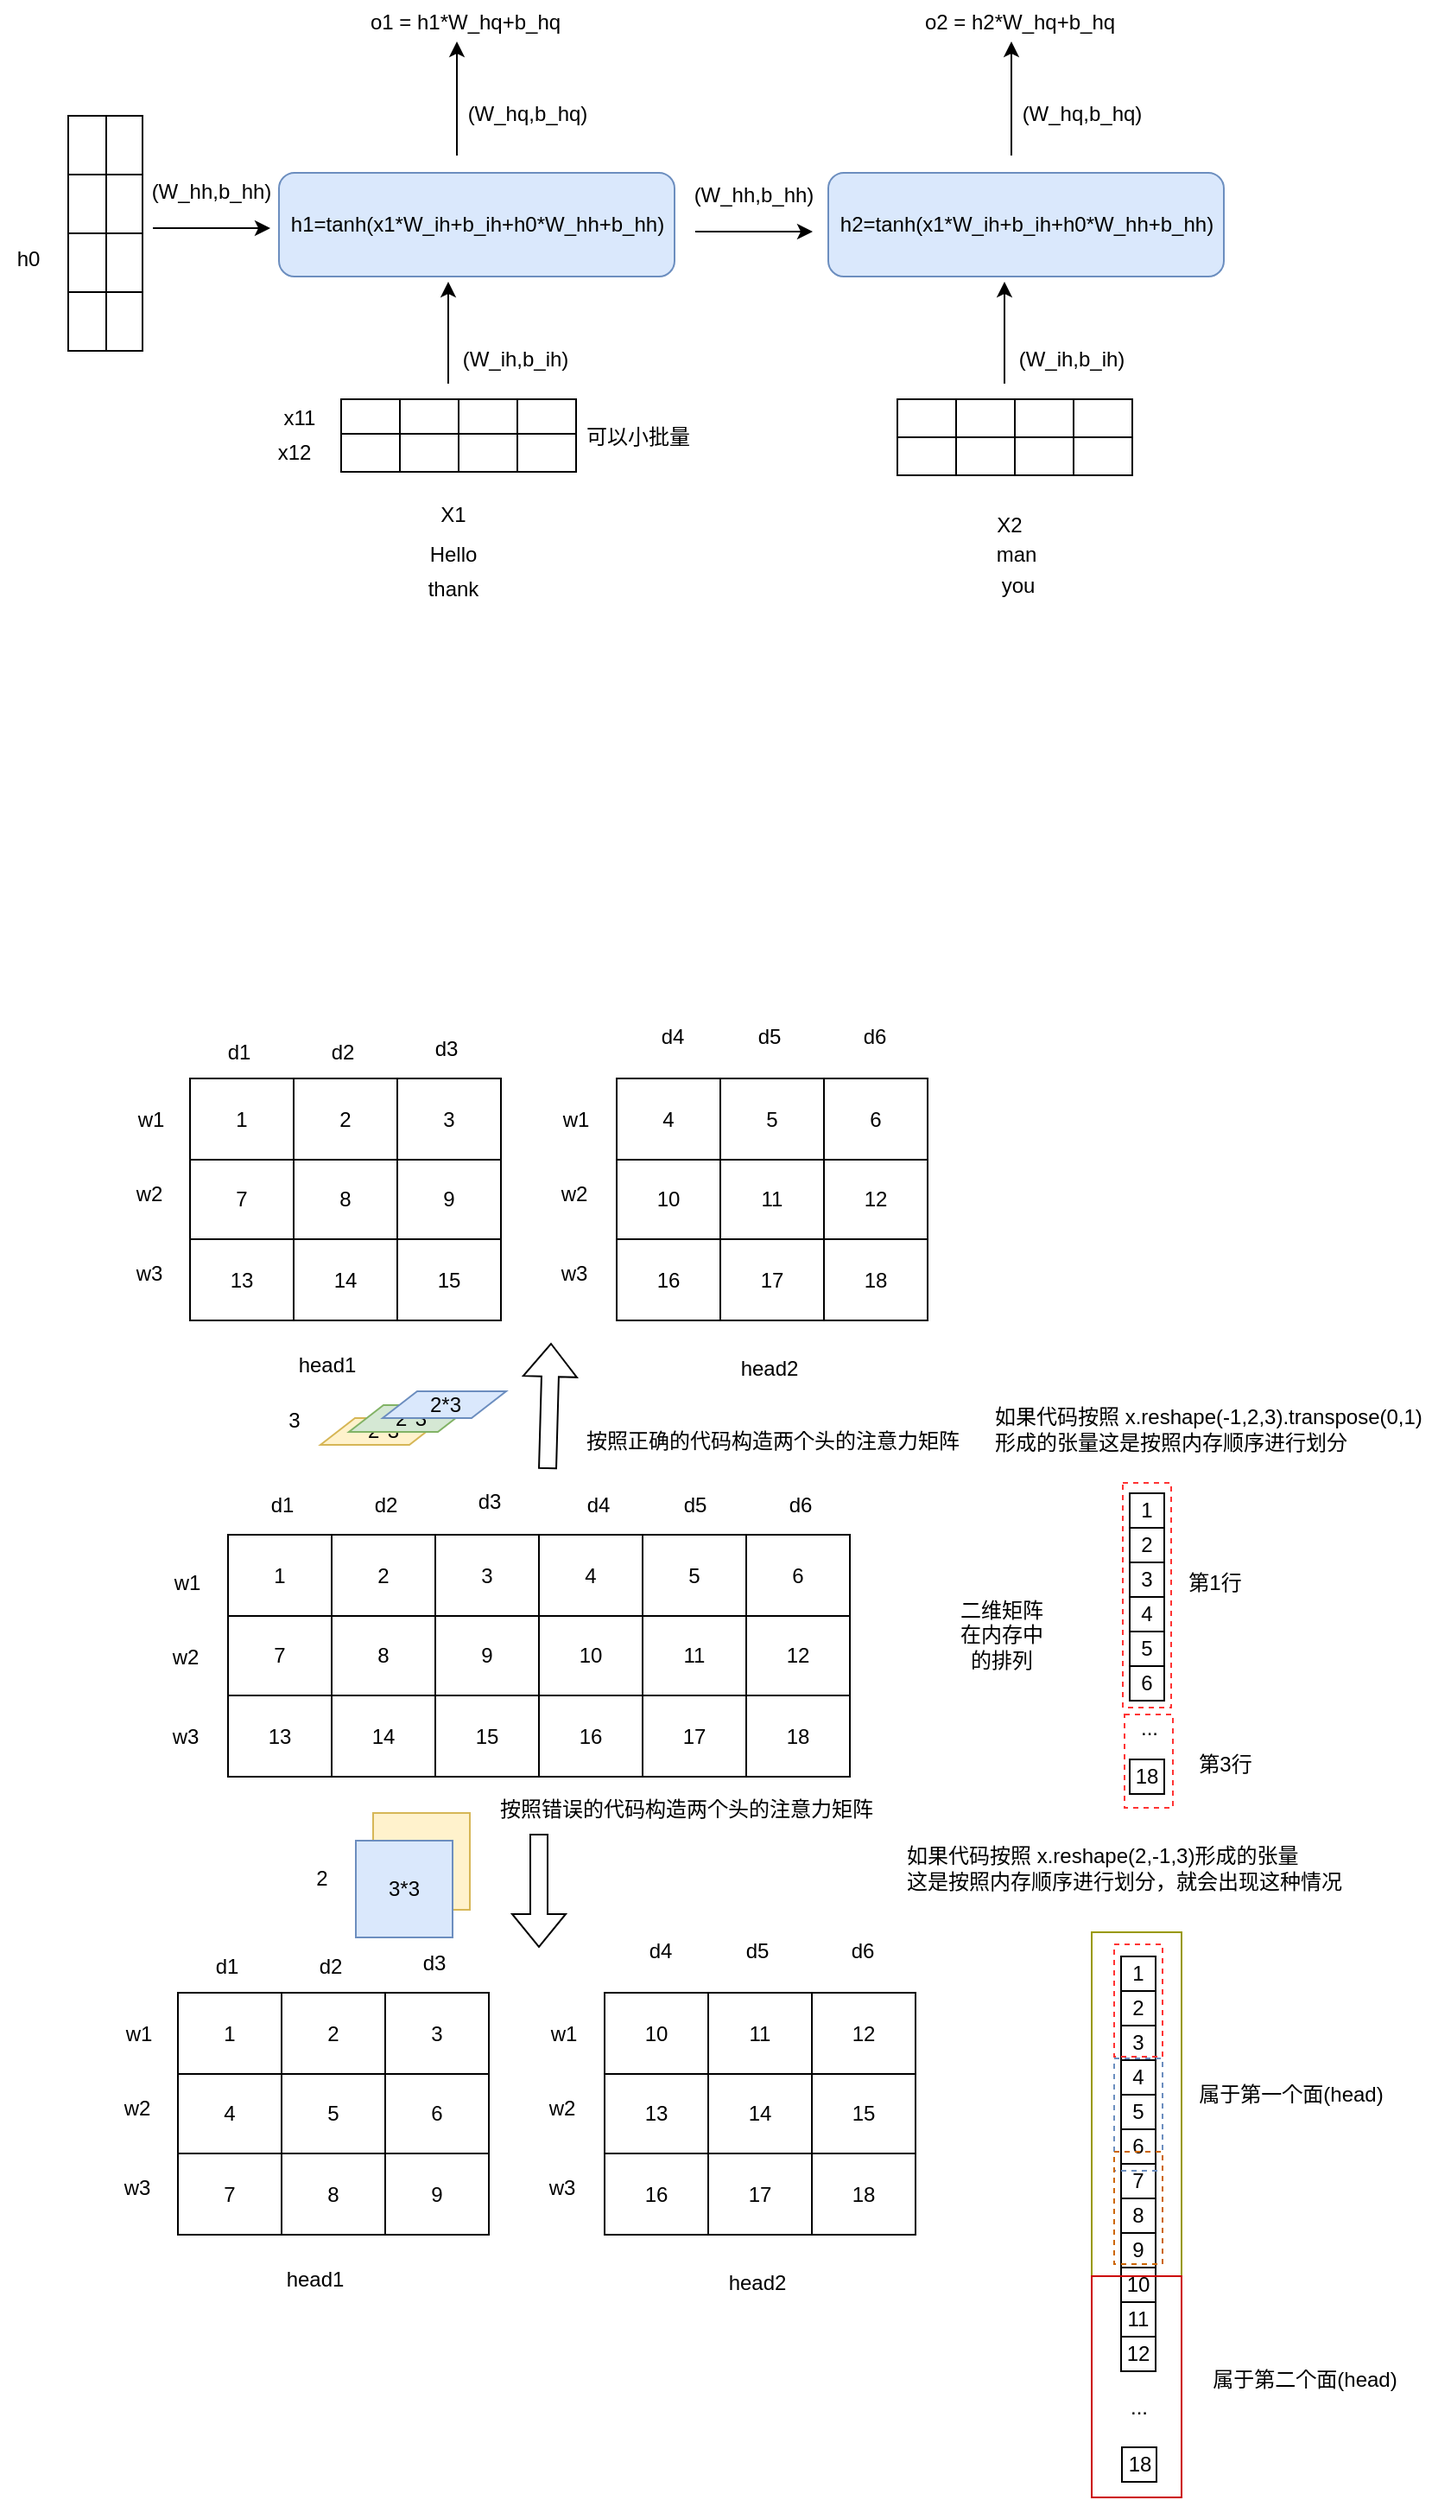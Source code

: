 <mxfile version="22.1.17" type="github">
  <diagram name="第 1 页" id="fF9V_ECrw_38cgFGbWng">
    <mxGraphModel dx="1781" dy="1833" grid="0" gridSize="10" guides="1" tooltips="1" connect="1" arrows="1" fold="1" page="1" pageScale="1" pageWidth="827" pageHeight="1169" math="0" shadow="0">
      <root>
        <mxCell id="0" />
        <mxCell id="1" parent="0" />
        <mxCell id="RWJTTKz75SXn64Glkqyh-5" value="X1" style="text;html=1;align=center;verticalAlign=middle;resizable=0;points=[];autosize=1;strokeColor=none;fillColor=none;" parent="1" vertex="1">
          <mxGeometry x="243.5" y="-18" width="33" height="26" as="geometry" />
        </mxCell>
        <mxCell id="RWJTTKz75SXn64Glkqyh-10" value="" style="group;movable=1;resizable=1;rotatable=1;deletable=1;editable=1;locked=0;connectable=1;" parent="1" vertex="1" connectable="0">
          <mxGeometry x="195.5" y="-72" width="136" height="22" as="geometry" />
        </mxCell>
        <mxCell id="RWJTTKz75SXn64Glkqyh-6" value="" style="rounded=0;whiteSpace=wrap;html=1;movable=0;resizable=0;rotatable=0;deletable=0;editable=0;locked=1;connectable=0;" parent="RWJTTKz75SXn64Glkqyh-10" vertex="1">
          <mxGeometry width="34" height="22" as="geometry" />
        </mxCell>
        <mxCell id="RWJTTKz75SXn64Glkqyh-7" value="" style="rounded=0;whiteSpace=wrap;html=1;movable=0;resizable=0;rotatable=0;deletable=0;editable=0;locked=1;connectable=0;" parent="RWJTTKz75SXn64Glkqyh-10" vertex="1">
          <mxGeometry x="34" width="34" height="22" as="geometry" />
        </mxCell>
        <mxCell id="RWJTTKz75SXn64Glkqyh-8" value="" style="rounded=0;whiteSpace=wrap;html=1;movable=1;resizable=1;rotatable=1;deletable=1;editable=1;locked=0;connectable=1;" parent="RWJTTKz75SXn64Glkqyh-10" vertex="1">
          <mxGeometry x="68" width="34" height="22" as="geometry" />
        </mxCell>
        <mxCell id="RWJTTKz75SXn64Glkqyh-9" value="" style="rounded=0;whiteSpace=wrap;html=1;movable=0;resizable=0;rotatable=0;deletable=0;editable=0;locked=1;connectable=0;" parent="RWJTTKz75SXn64Glkqyh-10" vertex="1">
          <mxGeometry x="102" width="34" height="22" as="geometry" />
        </mxCell>
        <mxCell id="RWJTTKz75SXn64Glkqyh-12" value="" style="endArrow=classic;html=1;rounded=0;" parent="1" edge="1">
          <mxGeometry width="50" height="50" relative="1" as="geometry">
            <mxPoint x="257.5" y="-81" as="sourcePoint" />
            <mxPoint x="257.5" y="-140" as="targetPoint" />
          </mxGeometry>
        </mxCell>
        <mxCell id="RWJTTKz75SXn64Glkqyh-15" value="(W_ih,b_ih)" style="text;html=1;align=center;verticalAlign=middle;resizable=0;points=[];autosize=1;strokeColor=none;fillColor=none;" parent="1" vertex="1">
          <mxGeometry x="256.5" y="-108" width="79" height="26" as="geometry" />
        </mxCell>
        <mxCell id="RWJTTKz75SXn64Glkqyh-16" value="h0" style="text;html=1;align=center;verticalAlign=middle;resizable=0;points=[];autosize=1;strokeColor=none;fillColor=none;" parent="1" vertex="1">
          <mxGeometry x="-2" y="-166" width="31" height="26" as="geometry" />
        </mxCell>
        <mxCell id="RWJTTKz75SXn64Glkqyh-17" value="" style="group;movable=1;resizable=1;rotatable=1;deletable=1;editable=1;locked=0;connectable=1;rotation=90;" parent="1" vertex="1" connectable="0">
          <mxGeometry x="1.5" y="-179" width="136" height="22" as="geometry" />
        </mxCell>
        <mxCell id="RWJTTKz75SXn64Glkqyh-18" value="" style="rounded=0;whiteSpace=wrap;html=1;movable=0;resizable=0;rotatable=0;deletable=0;editable=0;locked=1;connectable=0;rotation=90;" parent="RWJTTKz75SXn64Glkqyh-17" vertex="1">
          <mxGeometry x="51" y="-51" width="34" height="22" as="geometry" />
        </mxCell>
        <mxCell id="RWJTTKz75SXn64Glkqyh-19" value="" style="rounded=0;whiteSpace=wrap;html=1;movable=0;resizable=0;rotatable=0;deletable=0;editable=0;locked=1;connectable=0;rotation=90;" parent="RWJTTKz75SXn64Glkqyh-17" vertex="1">
          <mxGeometry x="51" y="-17" width="34" height="22" as="geometry" />
        </mxCell>
        <mxCell id="RWJTTKz75SXn64Glkqyh-20" value="" style="rounded=0;whiteSpace=wrap;html=1;movable=1;resizable=1;rotatable=1;deletable=1;editable=1;locked=0;connectable=1;rotation=90;" parent="RWJTTKz75SXn64Glkqyh-17" vertex="1">
          <mxGeometry x="51" y="17" width="34" height="22" as="geometry" />
        </mxCell>
        <mxCell id="RWJTTKz75SXn64Glkqyh-21" value="" style="rounded=0;whiteSpace=wrap;html=1;movable=0;resizable=0;rotatable=0;deletable=0;editable=0;locked=1;connectable=0;rotation=90;" parent="RWJTTKz75SXn64Glkqyh-17" vertex="1">
          <mxGeometry x="51" y="51" width="34" height="22" as="geometry" />
        </mxCell>
        <mxCell id="RWJTTKz75SXn64Glkqyh-23" value="(W_hh,b_hh)" style="text;html=1;align=center;verticalAlign=middle;resizable=0;points=[];autosize=1;strokeColor=none;fillColor=none;" parent="1" vertex="1">
          <mxGeometry x="76.5" y="-205" width="87" height="26" as="geometry" />
        </mxCell>
        <mxCell id="RWJTTKz75SXn64Glkqyh-22" value="" style="endArrow=classic;html=1;rounded=0;" parent="1" edge="1">
          <mxGeometry width="50" height="50" relative="1" as="geometry">
            <mxPoint x="86.5" y="-171" as="sourcePoint" />
            <mxPoint x="154.5" y="-171" as="targetPoint" />
          </mxGeometry>
        </mxCell>
        <mxCell id="RWJTTKz75SXn64Glkqyh-24" value="o1 = h1*W_hq+b_hq" style="text;html=1;align=center;verticalAlign=middle;resizable=0;points=[];autosize=1;strokeColor=none;fillColor=none;" parent="1" vertex="1">
          <mxGeometry x="202.5" y="-303" width="128" height="26" as="geometry" />
        </mxCell>
        <mxCell id="RWJTTKz75SXn64Glkqyh-25" value="h1=tanh(x1*W_ih+b_ih+h0*W_hh+b_hh)" style="rounded=1;whiteSpace=wrap;html=1;fillColor=#dae8fc;strokeColor=#6c8ebf;" parent="1" vertex="1">
          <mxGeometry x="159.5" y="-203" width="229" height="60" as="geometry" />
        </mxCell>
        <mxCell id="RWJTTKz75SXn64Glkqyh-26" value="" style="endArrow=classic;html=1;rounded=0;" parent="1" edge="1">
          <mxGeometry width="50" height="50" relative="1" as="geometry">
            <mxPoint x="262.5" y="-213" as="sourcePoint" />
            <mxPoint x="262.5" y="-279" as="targetPoint" />
          </mxGeometry>
        </mxCell>
        <mxCell id="RWJTTKz75SXn64Glkqyh-27" value="(W_hq,b_hq)" style="text;html=1;align=center;verticalAlign=middle;resizable=0;points=[];autosize=1;strokeColor=none;fillColor=none;" parent="1" vertex="1">
          <mxGeometry x="259.5" y="-250" width="87" height="26" as="geometry" />
        </mxCell>
        <mxCell id="RWJTTKz75SXn64Glkqyh-28" value="(W_hh,b_hh)" style="text;html=1;align=center;verticalAlign=middle;resizable=0;points=[];autosize=1;strokeColor=none;fillColor=none;" parent="1" vertex="1">
          <mxGeometry x="390.5" y="-203" width="87" height="26" as="geometry" />
        </mxCell>
        <mxCell id="RWJTTKz75SXn64Glkqyh-29" value="" style="endArrow=classic;html=1;rounded=0;" parent="1" edge="1">
          <mxGeometry width="50" height="50" relative="1" as="geometry">
            <mxPoint x="400.5" y="-169" as="sourcePoint" />
            <mxPoint x="468.5" y="-169" as="targetPoint" />
          </mxGeometry>
        </mxCell>
        <mxCell id="RWJTTKz75SXn64Glkqyh-30" value="h2=tanh(x1*W_ih+b_ih+h0*W_hh+b_hh)" style="rounded=1;whiteSpace=wrap;html=1;fillColor=#dae8fc;strokeColor=#6c8ebf;" parent="1" vertex="1">
          <mxGeometry x="477.5" y="-203" width="229" height="60" as="geometry" />
        </mxCell>
        <mxCell id="RWJTTKz75SXn64Glkqyh-31" value="X2" style="text;html=1;align=center;verticalAlign=middle;resizable=0;points=[];autosize=1;strokeColor=none;fillColor=none;" parent="1" vertex="1">
          <mxGeometry x="565.5" y="-12" width="33" height="26" as="geometry" />
        </mxCell>
        <mxCell id="RWJTTKz75SXn64Glkqyh-32" value="" style="group;movable=1;resizable=1;rotatable=1;deletable=1;editable=1;locked=0;connectable=1;" parent="1" vertex="1" connectable="0">
          <mxGeometry x="517.5" y="-72" width="136" height="22" as="geometry" />
        </mxCell>
        <mxCell id="RWJTTKz75SXn64Glkqyh-33" value="" style="rounded=0;whiteSpace=wrap;html=1;movable=0;resizable=0;rotatable=0;deletable=0;editable=0;locked=1;connectable=0;" parent="RWJTTKz75SXn64Glkqyh-32" vertex="1">
          <mxGeometry width="34" height="22" as="geometry" />
        </mxCell>
        <mxCell id="RWJTTKz75SXn64Glkqyh-34" value="" style="rounded=0;whiteSpace=wrap;html=1;movable=0;resizable=0;rotatable=0;deletable=0;editable=0;locked=1;connectable=0;" parent="RWJTTKz75SXn64Glkqyh-32" vertex="1">
          <mxGeometry x="34" width="34" height="22" as="geometry" />
        </mxCell>
        <mxCell id="RWJTTKz75SXn64Glkqyh-35" value="" style="rounded=0;whiteSpace=wrap;html=1;movable=1;resizable=1;rotatable=1;deletable=1;editable=1;locked=0;connectable=1;" parent="RWJTTKz75SXn64Glkqyh-32" vertex="1">
          <mxGeometry x="68" width="34" height="22" as="geometry" />
        </mxCell>
        <mxCell id="RWJTTKz75SXn64Glkqyh-36" value="" style="rounded=0;whiteSpace=wrap;html=1;movable=0;resizable=0;rotatable=0;deletable=0;editable=0;locked=1;connectable=0;" parent="RWJTTKz75SXn64Glkqyh-32" vertex="1">
          <mxGeometry x="102" width="34" height="22" as="geometry" />
        </mxCell>
        <mxCell id="RWJTTKz75SXn64Glkqyh-37" value="" style="endArrow=classic;html=1;rounded=0;" parent="1" edge="1">
          <mxGeometry width="50" height="50" relative="1" as="geometry">
            <mxPoint x="579.5" y="-81" as="sourcePoint" />
            <mxPoint x="579.5" y="-140" as="targetPoint" />
          </mxGeometry>
        </mxCell>
        <mxCell id="RWJTTKz75SXn64Glkqyh-38" value="(W_ih,b_ih)" style="text;html=1;align=center;verticalAlign=middle;resizable=0;points=[];autosize=1;strokeColor=none;fillColor=none;" parent="1" vertex="1">
          <mxGeometry x="578.5" y="-108" width="79" height="26" as="geometry" />
        </mxCell>
        <mxCell id="RWJTTKz75SXn64Glkqyh-39" value="o2 = h2*W_hq+b_hq" style="text;html=1;align=center;verticalAlign=middle;resizable=0;points=[];autosize=1;strokeColor=none;fillColor=none;" parent="1" vertex="1">
          <mxGeometry x="523.5" y="-303" width="128" height="26" as="geometry" />
        </mxCell>
        <mxCell id="RWJTTKz75SXn64Glkqyh-40" value="" style="endArrow=classic;html=1;rounded=0;" parent="1" edge="1">
          <mxGeometry width="50" height="50" relative="1" as="geometry">
            <mxPoint x="583.5" y="-213" as="sourcePoint" />
            <mxPoint x="583.5" y="-279" as="targetPoint" />
          </mxGeometry>
        </mxCell>
        <mxCell id="RWJTTKz75SXn64Glkqyh-41" value="(W_hq,b_hq)" style="text;html=1;align=center;verticalAlign=middle;resizable=0;points=[];autosize=1;strokeColor=none;fillColor=none;" parent="1" vertex="1">
          <mxGeometry x="580.5" y="-250" width="87" height="26" as="geometry" />
        </mxCell>
        <mxCell id="RWJTTKz75SXn64Glkqyh-42" value="Hello" style="text;html=1;align=center;verticalAlign=middle;resizable=0;points=[];autosize=1;strokeColor=none;fillColor=none;" parent="1" vertex="1">
          <mxGeometry x="237.5" y="5" width="45" height="26" as="geometry" />
        </mxCell>
        <mxCell id="RWJTTKz75SXn64Glkqyh-43" value="man" style="text;html=1;align=center;verticalAlign=middle;resizable=0;points=[];autosize=1;strokeColor=none;fillColor=none;" parent="1" vertex="1">
          <mxGeometry x="565" y="5" width="41" height="26" as="geometry" />
        </mxCell>
        <mxCell id="RWJTTKz75SXn64Glkqyh-44" value="" style="group;movable=1;resizable=1;rotatable=1;deletable=1;editable=1;locked=0;connectable=1;" parent="1" vertex="1" connectable="0">
          <mxGeometry x="195.5" y="-52" width="136" height="22" as="geometry" />
        </mxCell>
        <mxCell id="RWJTTKz75SXn64Glkqyh-45" value="" style="rounded=0;whiteSpace=wrap;html=1;movable=0;resizable=0;rotatable=0;deletable=0;editable=0;locked=1;connectable=0;" parent="RWJTTKz75SXn64Glkqyh-44" vertex="1">
          <mxGeometry width="34" height="22" as="geometry" />
        </mxCell>
        <mxCell id="RWJTTKz75SXn64Glkqyh-46" value="" style="rounded=0;whiteSpace=wrap;html=1;movable=0;resizable=0;rotatable=0;deletable=0;editable=0;locked=1;connectable=0;" parent="RWJTTKz75SXn64Glkqyh-44" vertex="1">
          <mxGeometry x="34" width="34" height="22" as="geometry" />
        </mxCell>
        <mxCell id="RWJTTKz75SXn64Glkqyh-47" value="" style="rounded=0;whiteSpace=wrap;html=1;movable=1;resizable=1;rotatable=1;deletable=1;editable=1;locked=0;connectable=1;" parent="RWJTTKz75SXn64Glkqyh-44" vertex="1">
          <mxGeometry x="68" width="34" height="22" as="geometry" />
        </mxCell>
        <mxCell id="RWJTTKz75SXn64Glkqyh-48" value="" style="rounded=0;whiteSpace=wrap;html=1;movable=0;resizable=0;rotatable=0;deletable=0;editable=0;locked=1;connectable=0;" parent="RWJTTKz75SXn64Glkqyh-44" vertex="1">
          <mxGeometry x="102" width="34" height="22" as="geometry" />
        </mxCell>
        <mxCell id="RWJTTKz75SXn64Glkqyh-49" value="" style="group;movable=1;resizable=1;rotatable=1;deletable=1;editable=1;locked=0;connectable=1;" parent="1" vertex="1" connectable="0">
          <mxGeometry x="517.5" y="-50" width="136" height="22" as="geometry" />
        </mxCell>
        <mxCell id="RWJTTKz75SXn64Glkqyh-50" value="" style="rounded=0;whiteSpace=wrap;html=1;movable=0;resizable=0;rotatable=0;deletable=0;editable=0;locked=1;connectable=0;" parent="RWJTTKz75SXn64Glkqyh-49" vertex="1">
          <mxGeometry width="34" height="22" as="geometry" />
        </mxCell>
        <mxCell id="RWJTTKz75SXn64Glkqyh-51" value="" style="rounded=0;whiteSpace=wrap;html=1;movable=0;resizable=0;rotatable=0;deletable=0;editable=0;locked=1;connectable=0;" parent="RWJTTKz75SXn64Glkqyh-49" vertex="1">
          <mxGeometry x="34" width="34" height="22" as="geometry" />
        </mxCell>
        <mxCell id="RWJTTKz75SXn64Glkqyh-52" value="" style="rounded=0;whiteSpace=wrap;html=1;movable=1;resizable=1;rotatable=1;deletable=1;editable=1;locked=0;connectable=1;" parent="RWJTTKz75SXn64Glkqyh-49" vertex="1">
          <mxGeometry x="68" width="34" height="22" as="geometry" />
        </mxCell>
        <mxCell id="RWJTTKz75SXn64Glkqyh-53" value="" style="rounded=0;whiteSpace=wrap;html=1;movable=0;resizable=0;rotatable=0;deletable=0;editable=0;locked=1;connectable=0;" parent="RWJTTKz75SXn64Glkqyh-49" vertex="1">
          <mxGeometry x="102" width="34" height="22" as="geometry" />
        </mxCell>
        <mxCell id="RWJTTKz75SXn64Glkqyh-54" value="x11" style="text;html=1;align=center;verticalAlign=middle;resizable=0;points=[];autosize=1;strokeColor=none;fillColor=none;" parent="1" vertex="1">
          <mxGeometry x="152.5" y="-74" width="36" height="26" as="geometry" />
        </mxCell>
        <mxCell id="RWJTTKz75SXn64Glkqyh-55" value="x12" style="text;html=1;align=center;verticalAlign=middle;resizable=0;points=[];autosize=1;strokeColor=none;fillColor=none;" parent="1" vertex="1">
          <mxGeometry x="149.5" y="-54" width="37" height="26" as="geometry" />
        </mxCell>
        <mxCell id="RWJTTKz75SXn64Glkqyh-56" value="可以小批量" style="text;html=1;align=center;verticalAlign=middle;resizable=0;points=[];autosize=1;strokeColor=none;fillColor=none;" parent="1" vertex="1">
          <mxGeometry x="327.5" y="-63" width="78" height="26" as="geometry" />
        </mxCell>
        <mxCell id="RWJTTKz75SXn64Glkqyh-57" value="thank" style="text;html=1;align=center;verticalAlign=middle;resizable=0;points=[];autosize=1;strokeColor=none;fillColor=none;" parent="1" vertex="1">
          <mxGeometry x="236.5" y="25" width="47" height="26" as="geometry" />
        </mxCell>
        <mxCell id="RWJTTKz75SXn64Glkqyh-58" value="you" style="text;html=1;align=center;verticalAlign=middle;resizable=0;points=[];autosize=1;strokeColor=none;fillColor=none;" parent="1" vertex="1">
          <mxGeometry x="568" y="23" width="37" height="26" as="geometry" />
        </mxCell>
        <mxCell id="RWJTTKz75SXn64Glkqyh-59" value="" style="group;movable=1;resizable=1;rotatable=1;deletable=1;editable=1;locked=0;connectable=1;rotation=90;" parent="1" vertex="1" connectable="0">
          <mxGeometry x="-19.5" y="-179" width="136" height="22" as="geometry" />
        </mxCell>
        <mxCell id="RWJTTKz75SXn64Glkqyh-60" value="" style="rounded=0;whiteSpace=wrap;html=1;movable=0;resizable=0;rotatable=0;deletable=0;editable=0;locked=1;connectable=0;rotation=90;" parent="RWJTTKz75SXn64Glkqyh-59" vertex="1">
          <mxGeometry x="51" y="-51" width="34" height="22" as="geometry" />
        </mxCell>
        <mxCell id="RWJTTKz75SXn64Glkqyh-61" value="" style="rounded=0;whiteSpace=wrap;html=1;movable=0;resizable=0;rotatable=0;deletable=0;editable=0;locked=1;connectable=0;rotation=90;" parent="RWJTTKz75SXn64Glkqyh-59" vertex="1">
          <mxGeometry x="51" y="-17" width="34" height="22" as="geometry" />
        </mxCell>
        <mxCell id="RWJTTKz75SXn64Glkqyh-62" value="" style="rounded=0;whiteSpace=wrap;html=1;movable=1;resizable=1;rotatable=1;deletable=1;editable=1;locked=0;connectable=1;rotation=90;" parent="RWJTTKz75SXn64Glkqyh-59" vertex="1">
          <mxGeometry x="51" y="17" width="34" height="22" as="geometry" />
        </mxCell>
        <mxCell id="RWJTTKz75SXn64Glkqyh-63" value="" style="rounded=0;whiteSpace=wrap;html=1;movable=0;resizable=0;rotatable=0;deletable=0;editable=0;locked=1;connectable=0;rotation=90;" parent="RWJTTKz75SXn64Glkqyh-59" vertex="1">
          <mxGeometry x="51" y="51" width="34" height="22" as="geometry" />
        </mxCell>
        <mxCell id="QaKC_Pzymk5vWfRPS4KZ-16" value="" style="childLayout=tableLayout;recursiveResize=0;shadow=0;fillColor=none;" parent="1" vertex="1">
          <mxGeometry x="130" y="585" width="180" height="140" as="geometry" />
        </mxCell>
        <mxCell id="QaKC_Pzymk5vWfRPS4KZ-17" value="" style="shape=tableRow;horizontal=0;startSize=0;swimlaneHead=0;swimlaneBody=0;top=0;left=0;bottom=0;right=0;dropTarget=0;collapsible=0;recursiveResize=0;expand=0;fontStyle=0;fillColor=none;strokeColor=inherit;" parent="QaKC_Pzymk5vWfRPS4KZ-16" vertex="1">
          <mxGeometry width="180" height="47" as="geometry" />
        </mxCell>
        <mxCell id="QaKC_Pzymk5vWfRPS4KZ-18" value="1" style="connectable=0;recursiveResize=0;strokeColor=inherit;fillColor=none;align=center;whiteSpace=wrap;html=1;" parent="QaKC_Pzymk5vWfRPS4KZ-17" vertex="1">
          <mxGeometry width="60" height="47" as="geometry">
            <mxRectangle width="60" height="47" as="alternateBounds" />
          </mxGeometry>
        </mxCell>
        <mxCell id="QaKC_Pzymk5vWfRPS4KZ-19" value="2" style="connectable=0;recursiveResize=0;strokeColor=inherit;fillColor=none;align=center;whiteSpace=wrap;html=1;" parent="QaKC_Pzymk5vWfRPS4KZ-17" vertex="1">
          <mxGeometry x="60" width="60" height="47" as="geometry">
            <mxRectangle width="60" height="47" as="alternateBounds" />
          </mxGeometry>
        </mxCell>
        <mxCell id="QaKC_Pzymk5vWfRPS4KZ-20" value="3" style="connectable=0;recursiveResize=0;strokeColor=inherit;fillColor=none;align=center;whiteSpace=wrap;html=1;" parent="QaKC_Pzymk5vWfRPS4KZ-17" vertex="1">
          <mxGeometry x="120" width="60" height="47" as="geometry">
            <mxRectangle width="60" height="47" as="alternateBounds" />
          </mxGeometry>
        </mxCell>
        <mxCell id="QaKC_Pzymk5vWfRPS4KZ-21" style="shape=tableRow;horizontal=0;startSize=0;swimlaneHead=0;swimlaneBody=0;top=0;left=0;bottom=0;right=0;dropTarget=0;collapsible=0;recursiveResize=0;expand=0;fontStyle=0;fillColor=none;strokeColor=inherit;" parent="QaKC_Pzymk5vWfRPS4KZ-16" vertex="1">
          <mxGeometry y="47" width="180" height="46" as="geometry" />
        </mxCell>
        <mxCell id="QaKC_Pzymk5vWfRPS4KZ-22" value="7" style="connectable=0;recursiveResize=0;strokeColor=inherit;fillColor=none;align=center;whiteSpace=wrap;html=1;" parent="QaKC_Pzymk5vWfRPS4KZ-21" vertex="1">
          <mxGeometry width="60" height="46" as="geometry">
            <mxRectangle width="60" height="46" as="alternateBounds" />
          </mxGeometry>
        </mxCell>
        <mxCell id="QaKC_Pzymk5vWfRPS4KZ-23" value="8" style="connectable=0;recursiveResize=0;strokeColor=inherit;fillColor=none;align=center;whiteSpace=wrap;html=1;" parent="QaKC_Pzymk5vWfRPS4KZ-21" vertex="1">
          <mxGeometry x="60" width="60" height="46" as="geometry">
            <mxRectangle width="60" height="46" as="alternateBounds" />
          </mxGeometry>
        </mxCell>
        <mxCell id="QaKC_Pzymk5vWfRPS4KZ-24" value="9" style="connectable=0;recursiveResize=0;strokeColor=inherit;fillColor=none;align=center;whiteSpace=wrap;html=1;" parent="QaKC_Pzymk5vWfRPS4KZ-21" vertex="1">
          <mxGeometry x="120" width="60" height="46" as="geometry">
            <mxRectangle width="60" height="46" as="alternateBounds" />
          </mxGeometry>
        </mxCell>
        <mxCell id="QaKC_Pzymk5vWfRPS4KZ-25" style="shape=tableRow;horizontal=0;startSize=0;swimlaneHead=0;swimlaneBody=0;top=0;left=0;bottom=0;right=0;dropTarget=0;collapsible=0;recursiveResize=0;expand=0;fontStyle=0;fillColor=none;strokeColor=inherit;" parent="QaKC_Pzymk5vWfRPS4KZ-16" vertex="1">
          <mxGeometry y="93" width="180" height="47" as="geometry" />
        </mxCell>
        <mxCell id="QaKC_Pzymk5vWfRPS4KZ-26" value="13" style="connectable=0;recursiveResize=0;strokeColor=inherit;fillColor=none;align=center;whiteSpace=wrap;html=1;" parent="QaKC_Pzymk5vWfRPS4KZ-25" vertex="1">
          <mxGeometry width="60" height="47" as="geometry">
            <mxRectangle width="60" height="47" as="alternateBounds" />
          </mxGeometry>
        </mxCell>
        <mxCell id="QaKC_Pzymk5vWfRPS4KZ-27" value="14" style="connectable=0;recursiveResize=0;strokeColor=inherit;fillColor=none;align=center;whiteSpace=wrap;html=1;" parent="QaKC_Pzymk5vWfRPS4KZ-25" vertex="1">
          <mxGeometry x="60" width="60" height="47" as="geometry">
            <mxRectangle width="60" height="47" as="alternateBounds" />
          </mxGeometry>
        </mxCell>
        <mxCell id="QaKC_Pzymk5vWfRPS4KZ-28" value="15" style="connectable=0;recursiveResize=0;strokeColor=inherit;fillColor=none;align=center;whiteSpace=wrap;html=1;" parent="QaKC_Pzymk5vWfRPS4KZ-25" vertex="1">
          <mxGeometry x="120" width="60" height="47" as="geometry">
            <mxRectangle width="60" height="47" as="alternateBounds" />
          </mxGeometry>
        </mxCell>
        <mxCell id="QaKC_Pzymk5vWfRPS4KZ-29" value="" style="childLayout=tableLayout;recursiveResize=0;shadow=0;fillColor=none;" parent="1" vertex="1">
          <mxGeometry x="310" y="585" width="180" height="140" as="geometry" />
        </mxCell>
        <mxCell id="QaKC_Pzymk5vWfRPS4KZ-30" value="" style="shape=tableRow;horizontal=0;startSize=0;swimlaneHead=0;swimlaneBody=0;top=0;left=0;bottom=0;right=0;dropTarget=0;collapsible=0;recursiveResize=0;expand=0;fontStyle=0;fillColor=none;strokeColor=inherit;" parent="QaKC_Pzymk5vWfRPS4KZ-29" vertex="1">
          <mxGeometry width="180" height="47" as="geometry" />
        </mxCell>
        <mxCell id="QaKC_Pzymk5vWfRPS4KZ-31" value="4" style="connectable=0;recursiveResize=0;strokeColor=inherit;fillColor=none;align=center;whiteSpace=wrap;html=1;" parent="QaKC_Pzymk5vWfRPS4KZ-30" vertex="1">
          <mxGeometry width="60" height="47" as="geometry">
            <mxRectangle width="60" height="47" as="alternateBounds" />
          </mxGeometry>
        </mxCell>
        <mxCell id="QaKC_Pzymk5vWfRPS4KZ-32" value="5" style="connectable=0;recursiveResize=0;strokeColor=inherit;fillColor=none;align=center;whiteSpace=wrap;html=1;" parent="QaKC_Pzymk5vWfRPS4KZ-30" vertex="1">
          <mxGeometry x="60" width="60" height="47" as="geometry">
            <mxRectangle width="60" height="47" as="alternateBounds" />
          </mxGeometry>
        </mxCell>
        <mxCell id="QaKC_Pzymk5vWfRPS4KZ-33" value="6" style="connectable=0;recursiveResize=0;strokeColor=inherit;fillColor=none;align=center;whiteSpace=wrap;html=1;" parent="QaKC_Pzymk5vWfRPS4KZ-30" vertex="1">
          <mxGeometry x="120" width="60" height="47" as="geometry">
            <mxRectangle width="60" height="47" as="alternateBounds" />
          </mxGeometry>
        </mxCell>
        <mxCell id="QaKC_Pzymk5vWfRPS4KZ-34" style="shape=tableRow;horizontal=0;startSize=0;swimlaneHead=0;swimlaneBody=0;top=0;left=0;bottom=0;right=0;dropTarget=0;collapsible=0;recursiveResize=0;expand=0;fontStyle=0;fillColor=none;strokeColor=inherit;" parent="QaKC_Pzymk5vWfRPS4KZ-29" vertex="1">
          <mxGeometry y="47" width="180" height="46" as="geometry" />
        </mxCell>
        <mxCell id="QaKC_Pzymk5vWfRPS4KZ-35" value="10" style="connectable=0;recursiveResize=0;strokeColor=inherit;fillColor=none;align=center;whiteSpace=wrap;html=1;" parent="QaKC_Pzymk5vWfRPS4KZ-34" vertex="1">
          <mxGeometry width="60" height="46" as="geometry">
            <mxRectangle width="60" height="46" as="alternateBounds" />
          </mxGeometry>
        </mxCell>
        <mxCell id="QaKC_Pzymk5vWfRPS4KZ-36" value="11" style="connectable=0;recursiveResize=0;strokeColor=inherit;fillColor=none;align=center;whiteSpace=wrap;html=1;" parent="QaKC_Pzymk5vWfRPS4KZ-34" vertex="1">
          <mxGeometry x="60" width="60" height="46" as="geometry">
            <mxRectangle width="60" height="46" as="alternateBounds" />
          </mxGeometry>
        </mxCell>
        <mxCell id="QaKC_Pzymk5vWfRPS4KZ-37" value="12" style="connectable=0;recursiveResize=0;strokeColor=inherit;fillColor=none;align=center;whiteSpace=wrap;html=1;" parent="QaKC_Pzymk5vWfRPS4KZ-34" vertex="1">
          <mxGeometry x="120" width="60" height="46" as="geometry">
            <mxRectangle width="60" height="46" as="alternateBounds" />
          </mxGeometry>
        </mxCell>
        <mxCell id="QaKC_Pzymk5vWfRPS4KZ-38" style="shape=tableRow;horizontal=0;startSize=0;swimlaneHead=0;swimlaneBody=0;top=0;left=0;bottom=0;right=0;dropTarget=0;collapsible=0;recursiveResize=0;expand=0;fontStyle=0;fillColor=none;strokeColor=inherit;" parent="QaKC_Pzymk5vWfRPS4KZ-29" vertex="1">
          <mxGeometry y="93" width="180" height="47" as="geometry" />
        </mxCell>
        <mxCell id="QaKC_Pzymk5vWfRPS4KZ-39" value="16" style="connectable=0;recursiveResize=0;strokeColor=inherit;fillColor=none;align=center;whiteSpace=wrap;html=1;" parent="QaKC_Pzymk5vWfRPS4KZ-38" vertex="1">
          <mxGeometry width="60" height="47" as="geometry">
            <mxRectangle width="60" height="47" as="alternateBounds" />
          </mxGeometry>
        </mxCell>
        <mxCell id="QaKC_Pzymk5vWfRPS4KZ-40" value="17" style="connectable=0;recursiveResize=0;strokeColor=inherit;fillColor=none;align=center;whiteSpace=wrap;html=1;" parent="QaKC_Pzymk5vWfRPS4KZ-38" vertex="1">
          <mxGeometry x="60" width="60" height="47" as="geometry">
            <mxRectangle width="60" height="47" as="alternateBounds" />
          </mxGeometry>
        </mxCell>
        <mxCell id="QaKC_Pzymk5vWfRPS4KZ-41" value="18" style="connectable=0;recursiveResize=0;strokeColor=inherit;fillColor=none;align=center;whiteSpace=wrap;html=1;" parent="QaKC_Pzymk5vWfRPS4KZ-38" vertex="1">
          <mxGeometry x="120" width="60" height="47" as="geometry">
            <mxRectangle width="60" height="47" as="alternateBounds" />
          </mxGeometry>
        </mxCell>
        <mxCell id="QaKC_Pzymk5vWfRPS4KZ-42" value="w1" style="text;html=1;align=center;verticalAlign=middle;resizable=0;points=[];autosize=1;strokeColor=none;fillColor=none;" parent="1" vertex="1">
          <mxGeometry x="89" y="600" width="33" height="26" as="geometry" />
        </mxCell>
        <mxCell id="QaKC_Pzymk5vWfRPS4KZ-44" value="w2" style="text;html=1;align=center;verticalAlign=middle;resizable=0;points=[];autosize=1;strokeColor=none;fillColor=none;" parent="1" vertex="1">
          <mxGeometry x="88" y="643" width="33" height="26" as="geometry" />
        </mxCell>
        <mxCell id="QaKC_Pzymk5vWfRPS4KZ-45" value="w3" style="text;html=1;align=center;verticalAlign=middle;resizable=0;points=[];autosize=1;strokeColor=none;fillColor=none;" parent="1" vertex="1">
          <mxGeometry x="88" y="689" width="33" height="26" as="geometry" />
        </mxCell>
        <mxCell id="QaKC_Pzymk5vWfRPS4KZ-46" value="d1" style="text;html=1;align=center;verticalAlign=middle;resizable=0;points=[];autosize=1;strokeColor=none;fillColor=none;" parent="1" vertex="1">
          <mxGeometry x="145" y="555" width="31" height="26" as="geometry" />
        </mxCell>
        <mxCell id="QaKC_Pzymk5vWfRPS4KZ-47" value="d2" style="text;html=1;align=center;verticalAlign=middle;resizable=0;points=[];autosize=1;strokeColor=none;fillColor=none;" parent="1" vertex="1">
          <mxGeometry x="205" y="555" width="31" height="26" as="geometry" />
        </mxCell>
        <mxCell id="QaKC_Pzymk5vWfRPS4KZ-48" value="d3" style="text;html=1;align=center;verticalAlign=middle;resizable=0;points=[];autosize=1;strokeColor=none;fillColor=none;" parent="1" vertex="1">
          <mxGeometry x="265" y="553" width="31" height="26" as="geometry" />
        </mxCell>
        <mxCell id="QaKC_Pzymk5vWfRPS4KZ-49" value="d4" style="text;html=1;align=center;verticalAlign=middle;resizable=0;points=[];autosize=1;strokeColor=none;fillColor=none;" parent="1" vertex="1">
          <mxGeometry x="328" y="555" width="31" height="26" as="geometry" />
        </mxCell>
        <mxCell id="QaKC_Pzymk5vWfRPS4KZ-50" value="d5" style="text;html=1;align=center;verticalAlign=middle;resizable=0;points=[];autosize=1;strokeColor=none;fillColor=none;" parent="1" vertex="1">
          <mxGeometry x="384.5" y="555" width="31" height="26" as="geometry" />
        </mxCell>
        <mxCell id="QaKC_Pzymk5vWfRPS4KZ-51" value="d6" style="text;html=1;align=center;verticalAlign=middle;resizable=0;points=[];autosize=1;strokeColor=none;fillColor=none;" parent="1" vertex="1">
          <mxGeometry x="445" y="555" width="31" height="26" as="geometry" />
        </mxCell>
        <mxCell id="QaKC_Pzymk5vWfRPS4KZ-52" value="" style="shape=flexArrow;endArrow=classic;html=1;rounded=0;" parent="1" edge="1">
          <mxGeometry width="50" height="50" relative="1" as="geometry">
            <mxPoint x="310" y="758" as="sourcePoint" />
            <mxPoint x="310" y="824" as="targetPoint" />
          </mxGeometry>
        </mxCell>
        <mxCell id="QaKC_Pzymk5vWfRPS4KZ-53" value="按照错误的代码构造两个头的注意力矩阵" style="text;html=1;align=center;verticalAlign=middle;resizable=0;points=[];autosize=1;strokeColor=none;fillColor=none;" parent="1" vertex="1">
          <mxGeometry x="278" y="731" width="234" height="26" as="geometry" />
        </mxCell>
        <mxCell id="QaKC_Pzymk5vWfRPS4KZ-60" value="" style="childLayout=tableLayout;recursiveResize=0;shadow=0;fillColor=none;" parent="1" vertex="1">
          <mxGeometry x="101" y="850" width="180" height="140" as="geometry" />
        </mxCell>
        <mxCell id="QaKC_Pzymk5vWfRPS4KZ-61" value="" style="shape=tableRow;horizontal=0;startSize=0;swimlaneHead=0;swimlaneBody=0;top=0;left=0;bottom=0;right=0;dropTarget=0;collapsible=0;recursiveResize=0;expand=0;fontStyle=0;fillColor=none;strokeColor=inherit;" parent="QaKC_Pzymk5vWfRPS4KZ-60" vertex="1">
          <mxGeometry width="180" height="47" as="geometry" />
        </mxCell>
        <mxCell id="QaKC_Pzymk5vWfRPS4KZ-62" value="1" style="connectable=0;recursiveResize=0;strokeColor=inherit;fillColor=none;align=center;whiteSpace=wrap;html=1;" parent="QaKC_Pzymk5vWfRPS4KZ-61" vertex="1">
          <mxGeometry width="60" height="47" as="geometry">
            <mxRectangle width="60" height="47" as="alternateBounds" />
          </mxGeometry>
        </mxCell>
        <mxCell id="QaKC_Pzymk5vWfRPS4KZ-63" value="2" style="connectable=0;recursiveResize=0;strokeColor=inherit;fillColor=none;align=center;whiteSpace=wrap;html=1;" parent="QaKC_Pzymk5vWfRPS4KZ-61" vertex="1">
          <mxGeometry x="60" width="60" height="47" as="geometry">
            <mxRectangle width="60" height="47" as="alternateBounds" />
          </mxGeometry>
        </mxCell>
        <mxCell id="QaKC_Pzymk5vWfRPS4KZ-64" value="3" style="connectable=0;recursiveResize=0;strokeColor=inherit;fillColor=none;align=center;whiteSpace=wrap;html=1;" parent="QaKC_Pzymk5vWfRPS4KZ-61" vertex="1">
          <mxGeometry x="120" width="60" height="47" as="geometry">
            <mxRectangle width="60" height="47" as="alternateBounds" />
          </mxGeometry>
        </mxCell>
        <mxCell id="QaKC_Pzymk5vWfRPS4KZ-65" style="shape=tableRow;horizontal=0;startSize=0;swimlaneHead=0;swimlaneBody=0;top=0;left=0;bottom=0;right=0;dropTarget=0;collapsible=0;recursiveResize=0;expand=0;fontStyle=0;fillColor=none;strokeColor=inherit;" parent="QaKC_Pzymk5vWfRPS4KZ-60" vertex="1">
          <mxGeometry y="47" width="180" height="46" as="geometry" />
        </mxCell>
        <mxCell id="QaKC_Pzymk5vWfRPS4KZ-66" value="4" style="connectable=0;recursiveResize=0;strokeColor=inherit;fillColor=none;align=center;whiteSpace=wrap;html=1;" parent="QaKC_Pzymk5vWfRPS4KZ-65" vertex="1">
          <mxGeometry width="60" height="46" as="geometry">
            <mxRectangle width="60" height="46" as="alternateBounds" />
          </mxGeometry>
        </mxCell>
        <mxCell id="QaKC_Pzymk5vWfRPS4KZ-67" value="5" style="connectable=0;recursiveResize=0;strokeColor=inherit;fillColor=none;align=center;whiteSpace=wrap;html=1;" parent="QaKC_Pzymk5vWfRPS4KZ-65" vertex="1">
          <mxGeometry x="60" width="60" height="46" as="geometry">
            <mxRectangle width="60" height="46" as="alternateBounds" />
          </mxGeometry>
        </mxCell>
        <mxCell id="QaKC_Pzymk5vWfRPS4KZ-68" value="6" style="connectable=0;recursiveResize=0;strokeColor=inherit;fillColor=none;align=center;whiteSpace=wrap;html=1;" parent="QaKC_Pzymk5vWfRPS4KZ-65" vertex="1">
          <mxGeometry x="120" width="60" height="46" as="geometry">
            <mxRectangle width="60" height="46" as="alternateBounds" />
          </mxGeometry>
        </mxCell>
        <mxCell id="QaKC_Pzymk5vWfRPS4KZ-69" style="shape=tableRow;horizontal=0;startSize=0;swimlaneHead=0;swimlaneBody=0;top=0;left=0;bottom=0;right=0;dropTarget=0;collapsible=0;recursiveResize=0;expand=0;fontStyle=0;fillColor=none;strokeColor=inherit;" parent="QaKC_Pzymk5vWfRPS4KZ-60" vertex="1">
          <mxGeometry y="93" width="180" height="47" as="geometry" />
        </mxCell>
        <mxCell id="QaKC_Pzymk5vWfRPS4KZ-70" value="7" style="connectable=0;recursiveResize=0;strokeColor=inherit;fillColor=none;align=center;whiteSpace=wrap;html=1;" parent="QaKC_Pzymk5vWfRPS4KZ-69" vertex="1">
          <mxGeometry width="60" height="47" as="geometry">
            <mxRectangle width="60" height="47" as="alternateBounds" />
          </mxGeometry>
        </mxCell>
        <mxCell id="QaKC_Pzymk5vWfRPS4KZ-71" value="8" style="connectable=0;recursiveResize=0;strokeColor=inherit;fillColor=none;align=center;whiteSpace=wrap;html=1;" parent="QaKC_Pzymk5vWfRPS4KZ-69" vertex="1">
          <mxGeometry x="60" width="60" height="47" as="geometry">
            <mxRectangle width="60" height="47" as="alternateBounds" />
          </mxGeometry>
        </mxCell>
        <mxCell id="QaKC_Pzymk5vWfRPS4KZ-72" value="9" style="connectable=0;recursiveResize=0;strokeColor=inherit;fillColor=none;align=center;whiteSpace=wrap;html=1;" parent="QaKC_Pzymk5vWfRPS4KZ-69" vertex="1">
          <mxGeometry x="120" width="60" height="47" as="geometry">
            <mxRectangle width="60" height="47" as="alternateBounds" />
          </mxGeometry>
        </mxCell>
        <mxCell id="QaKC_Pzymk5vWfRPS4KZ-73" value="" style="childLayout=tableLayout;recursiveResize=0;shadow=0;fillColor=none;" parent="1" vertex="1">
          <mxGeometry x="348" y="850" width="180" height="140" as="geometry" />
        </mxCell>
        <mxCell id="QaKC_Pzymk5vWfRPS4KZ-74" value="" style="shape=tableRow;horizontal=0;startSize=0;swimlaneHead=0;swimlaneBody=0;top=0;left=0;bottom=0;right=0;dropTarget=0;collapsible=0;recursiveResize=0;expand=0;fontStyle=0;fillColor=none;strokeColor=inherit;" parent="QaKC_Pzymk5vWfRPS4KZ-73" vertex="1">
          <mxGeometry width="180" height="47" as="geometry" />
        </mxCell>
        <mxCell id="QaKC_Pzymk5vWfRPS4KZ-75" value="10" style="connectable=0;recursiveResize=0;strokeColor=inherit;fillColor=none;align=center;whiteSpace=wrap;html=1;" parent="QaKC_Pzymk5vWfRPS4KZ-74" vertex="1">
          <mxGeometry width="60" height="47" as="geometry">
            <mxRectangle width="60" height="47" as="alternateBounds" />
          </mxGeometry>
        </mxCell>
        <mxCell id="QaKC_Pzymk5vWfRPS4KZ-76" value="11" style="connectable=0;recursiveResize=0;strokeColor=inherit;fillColor=none;align=center;whiteSpace=wrap;html=1;" parent="QaKC_Pzymk5vWfRPS4KZ-74" vertex="1">
          <mxGeometry x="60" width="60" height="47" as="geometry">
            <mxRectangle width="60" height="47" as="alternateBounds" />
          </mxGeometry>
        </mxCell>
        <mxCell id="QaKC_Pzymk5vWfRPS4KZ-77" value="12" style="connectable=0;recursiveResize=0;strokeColor=inherit;fillColor=none;align=center;whiteSpace=wrap;html=1;" parent="QaKC_Pzymk5vWfRPS4KZ-74" vertex="1">
          <mxGeometry x="120" width="60" height="47" as="geometry">
            <mxRectangle width="60" height="47" as="alternateBounds" />
          </mxGeometry>
        </mxCell>
        <mxCell id="QaKC_Pzymk5vWfRPS4KZ-78" style="shape=tableRow;horizontal=0;startSize=0;swimlaneHead=0;swimlaneBody=0;top=0;left=0;bottom=0;right=0;dropTarget=0;collapsible=0;recursiveResize=0;expand=0;fontStyle=0;fillColor=none;strokeColor=inherit;" parent="QaKC_Pzymk5vWfRPS4KZ-73" vertex="1">
          <mxGeometry y="47" width="180" height="46" as="geometry" />
        </mxCell>
        <mxCell id="QaKC_Pzymk5vWfRPS4KZ-79" value="13" style="connectable=0;recursiveResize=0;strokeColor=inherit;fillColor=none;align=center;whiteSpace=wrap;html=1;" parent="QaKC_Pzymk5vWfRPS4KZ-78" vertex="1">
          <mxGeometry width="60" height="46" as="geometry">
            <mxRectangle width="60" height="46" as="alternateBounds" />
          </mxGeometry>
        </mxCell>
        <mxCell id="QaKC_Pzymk5vWfRPS4KZ-80" value="14" style="connectable=0;recursiveResize=0;strokeColor=inherit;fillColor=none;align=center;whiteSpace=wrap;html=1;" parent="QaKC_Pzymk5vWfRPS4KZ-78" vertex="1">
          <mxGeometry x="60" width="60" height="46" as="geometry">
            <mxRectangle width="60" height="46" as="alternateBounds" />
          </mxGeometry>
        </mxCell>
        <mxCell id="QaKC_Pzymk5vWfRPS4KZ-81" value="15" style="connectable=0;recursiveResize=0;strokeColor=inherit;fillColor=none;align=center;whiteSpace=wrap;html=1;" parent="QaKC_Pzymk5vWfRPS4KZ-78" vertex="1">
          <mxGeometry x="120" width="60" height="46" as="geometry">
            <mxRectangle width="60" height="46" as="alternateBounds" />
          </mxGeometry>
        </mxCell>
        <mxCell id="QaKC_Pzymk5vWfRPS4KZ-82" style="shape=tableRow;horizontal=0;startSize=0;swimlaneHead=0;swimlaneBody=0;top=0;left=0;bottom=0;right=0;dropTarget=0;collapsible=0;recursiveResize=0;expand=0;fontStyle=0;fillColor=none;strokeColor=inherit;" parent="QaKC_Pzymk5vWfRPS4KZ-73" vertex="1">
          <mxGeometry y="93" width="180" height="47" as="geometry" />
        </mxCell>
        <mxCell id="QaKC_Pzymk5vWfRPS4KZ-83" value="16" style="connectable=0;recursiveResize=0;strokeColor=inherit;fillColor=none;align=center;whiteSpace=wrap;html=1;" parent="QaKC_Pzymk5vWfRPS4KZ-82" vertex="1">
          <mxGeometry width="60" height="47" as="geometry">
            <mxRectangle width="60" height="47" as="alternateBounds" />
          </mxGeometry>
        </mxCell>
        <mxCell id="QaKC_Pzymk5vWfRPS4KZ-84" value="17" style="connectable=0;recursiveResize=0;strokeColor=inherit;fillColor=none;align=center;whiteSpace=wrap;html=1;" parent="QaKC_Pzymk5vWfRPS4KZ-82" vertex="1">
          <mxGeometry x="60" width="60" height="47" as="geometry">
            <mxRectangle width="60" height="47" as="alternateBounds" />
          </mxGeometry>
        </mxCell>
        <mxCell id="QaKC_Pzymk5vWfRPS4KZ-85" value="18" style="connectable=0;recursiveResize=0;strokeColor=inherit;fillColor=none;align=center;whiteSpace=wrap;html=1;" parent="QaKC_Pzymk5vWfRPS4KZ-82" vertex="1">
          <mxGeometry x="120" width="60" height="47" as="geometry">
            <mxRectangle width="60" height="47" as="alternateBounds" />
          </mxGeometry>
        </mxCell>
        <mxCell id="QaKC_Pzymk5vWfRPS4KZ-86" value="w1" style="text;html=1;align=center;verticalAlign=middle;resizable=0;points=[];autosize=1;strokeColor=none;fillColor=none;" parent="1" vertex="1">
          <mxGeometry x="61" y="860.5" width="33" height="26" as="geometry" />
        </mxCell>
        <mxCell id="QaKC_Pzymk5vWfRPS4KZ-87" value="w2" style="text;html=1;align=center;verticalAlign=middle;resizable=0;points=[];autosize=1;strokeColor=none;fillColor=none;" parent="1" vertex="1">
          <mxGeometry x="60" y="903.5" width="33" height="26" as="geometry" />
        </mxCell>
        <mxCell id="QaKC_Pzymk5vWfRPS4KZ-88" value="w3" style="text;html=1;align=center;verticalAlign=middle;resizable=0;points=[];autosize=1;strokeColor=none;fillColor=none;" parent="1" vertex="1">
          <mxGeometry x="60" y="949.5" width="33" height="26" as="geometry" />
        </mxCell>
        <mxCell id="QaKC_Pzymk5vWfRPS4KZ-89" value="w1" style="text;html=1;align=center;verticalAlign=middle;resizable=0;points=[];autosize=1;strokeColor=none;fillColor=none;" parent="1" vertex="1">
          <mxGeometry x="307" y="861" width="33" height="26" as="geometry" />
        </mxCell>
        <mxCell id="QaKC_Pzymk5vWfRPS4KZ-90" value="w2" style="text;html=1;align=center;verticalAlign=middle;resizable=0;points=[];autosize=1;strokeColor=none;fillColor=none;" parent="1" vertex="1">
          <mxGeometry x="306" y="904" width="33" height="26" as="geometry" />
        </mxCell>
        <mxCell id="QaKC_Pzymk5vWfRPS4KZ-91" value="w3" style="text;html=1;align=center;verticalAlign=middle;resizable=0;points=[];autosize=1;strokeColor=none;fillColor=none;" parent="1" vertex="1">
          <mxGeometry x="306" y="950" width="33" height="26" as="geometry" />
        </mxCell>
        <mxCell id="QaKC_Pzymk5vWfRPS4KZ-92" value="d1" style="text;html=1;align=center;verticalAlign=middle;resizable=0;points=[];autosize=1;strokeColor=none;fillColor=none;" parent="1" vertex="1">
          <mxGeometry x="113" y="822" width="31" height="26" as="geometry" />
        </mxCell>
        <mxCell id="QaKC_Pzymk5vWfRPS4KZ-93" value="d2" style="text;html=1;align=center;verticalAlign=middle;resizable=0;points=[];autosize=1;strokeColor=none;fillColor=none;" parent="1" vertex="1">
          <mxGeometry x="173" y="822" width="31" height="26" as="geometry" />
        </mxCell>
        <mxCell id="QaKC_Pzymk5vWfRPS4KZ-94" value="d3" style="text;html=1;align=center;verticalAlign=middle;resizable=0;points=[];autosize=1;strokeColor=none;fillColor=none;" parent="1" vertex="1">
          <mxGeometry x="233" y="820" width="31" height="26" as="geometry" />
        </mxCell>
        <mxCell id="QaKC_Pzymk5vWfRPS4KZ-95" value="d4" style="text;html=1;align=center;verticalAlign=middle;resizable=0;points=[];autosize=1;strokeColor=none;fillColor=none;" parent="1" vertex="1">
          <mxGeometry x="364" y="813" width="31" height="26" as="geometry" />
        </mxCell>
        <mxCell id="QaKC_Pzymk5vWfRPS4KZ-96" value="d5" style="text;html=1;align=center;verticalAlign=middle;resizable=0;points=[];autosize=1;strokeColor=none;fillColor=none;" parent="1" vertex="1">
          <mxGeometry x="420.5" y="813" width="31" height="26" as="geometry" />
        </mxCell>
        <mxCell id="QaKC_Pzymk5vWfRPS4KZ-97" value="d6" style="text;html=1;align=center;verticalAlign=middle;resizable=0;points=[];autosize=1;strokeColor=none;fillColor=none;" parent="1" vertex="1">
          <mxGeometry x="481" y="813" width="31" height="26" as="geometry" />
        </mxCell>
        <mxCell id="QaKC_Pzymk5vWfRPS4KZ-98" value="head1" style="text;html=1;align=center;verticalAlign=middle;resizable=0;points=[];autosize=1;strokeColor=none;fillColor=none;" parent="1" vertex="1">
          <mxGeometry x="154" y="1003" width="51" height="26" as="geometry" />
        </mxCell>
        <mxCell id="QaKC_Pzymk5vWfRPS4KZ-99" value="head2" style="text;html=1;align=center;verticalAlign=middle;resizable=0;points=[];autosize=1;strokeColor=none;fillColor=none;" parent="1" vertex="1">
          <mxGeometry x="410.5" y="1005" width="51" height="26" as="geometry" />
        </mxCell>
        <mxCell id="QaKC_Pzymk5vWfRPS4KZ-101" value="" style="whiteSpace=wrap;html=1;aspect=fixed;fillColor=#fff2cc;strokeColor=#d6b656;" parent="1" vertex="1">
          <mxGeometry x="214" y="746" width="56" height="56" as="geometry" />
        </mxCell>
        <mxCell id="QaKC_Pzymk5vWfRPS4KZ-102" value="3*3" style="whiteSpace=wrap;html=1;aspect=fixed;fillColor=#dae8fc;strokeColor=#6c8ebf;" parent="1" vertex="1">
          <mxGeometry x="204" y="762" width="56" height="56" as="geometry" />
        </mxCell>
        <mxCell id="QaKC_Pzymk5vWfRPS4KZ-104" value="1" style="connectable=0;recursiveResize=0;strokeColor=inherit;fillColor=none;align=center;whiteSpace=wrap;html=1;" parent="1" vertex="1">
          <mxGeometry x="652" y="561" width="20" height="20" as="geometry">
            <mxRectangle width="60" height="47" as="alternateBounds" />
          </mxGeometry>
        </mxCell>
        <mxCell id="QaKC_Pzymk5vWfRPS4KZ-105" value="2" style="connectable=0;recursiveResize=0;strokeColor=inherit;fillColor=none;align=center;whiteSpace=wrap;html=1;" parent="1" vertex="1">
          <mxGeometry x="652" y="581" width="20" height="20" as="geometry">
            <mxRectangle width="60" height="46" as="alternateBounds" />
          </mxGeometry>
        </mxCell>
        <mxCell id="QaKC_Pzymk5vWfRPS4KZ-106" value="3" style="connectable=0;recursiveResize=0;strokeColor=inherit;fillColor=none;align=center;whiteSpace=wrap;html=1;" parent="1" vertex="1">
          <mxGeometry x="652" y="601" width="20" height="20" as="geometry">
            <mxRectangle width="60" height="47" as="alternateBounds" />
          </mxGeometry>
        </mxCell>
        <mxCell id="QaKC_Pzymk5vWfRPS4KZ-108" value="4" style="connectable=0;recursiveResize=0;strokeColor=inherit;fillColor=none;align=center;whiteSpace=wrap;html=1;" parent="1" vertex="1">
          <mxGeometry x="652" y="621" width="20" height="20" as="geometry">
            <mxRectangle width="60" height="47" as="alternateBounds" />
          </mxGeometry>
        </mxCell>
        <mxCell id="QaKC_Pzymk5vWfRPS4KZ-109" value="5" style="connectable=0;recursiveResize=0;strokeColor=inherit;fillColor=none;align=center;whiteSpace=wrap;html=1;" parent="1" vertex="1">
          <mxGeometry x="652" y="641" width="20" height="20" as="geometry">
            <mxRectangle width="60" height="46" as="alternateBounds" />
          </mxGeometry>
        </mxCell>
        <mxCell id="QaKC_Pzymk5vWfRPS4KZ-110" value="6" style="connectable=0;recursiveResize=0;strokeColor=inherit;fillColor=none;align=center;whiteSpace=wrap;html=1;" parent="1" vertex="1">
          <mxGeometry x="652" y="661" width="20" height="20" as="geometry">
            <mxRectangle width="60" height="47" as="alternateBounds" />
          </mxGeometry>
        </mxCell>
        <mxCell id="QaKC_Pzymk5vWfRPS4KZ-111" value="18" style="connectable=0;recursiveResize=0;strokeColor=inherit;fillColor=none;align=center;whiteSpace=wrap;html=1;" parent="1" vertex="1">
          <mxGeometry x="652" y="715" width="20" height="20" as="geometry">
            <mxRectangle width="60" height="47" as="alternateBounds" />
          </mxGeometry>
        </mxCell>
        <mxCell id="QaKC_Pzymk5vWfRPS4KZ-112" value="..." style="text;html=1;align=center;verticalAlign=middle;resizable=0;points=[];autosize=1;strokeColor=none;fillColor=none;" parent="1" vertex="1">
          <mxGeometry x="649" y="684" width="28" height="26" as="geometry" />
        </mxCell>
        <mxCell id="QaKC_Pzymk5vWfRPS4KZ-113" value="二维矩阵在内存中的排列" style="text;html=1;strokeColor=none;fillColor=none;align=center;verticalAlign=middle;whiteSpace=wrap;rounded=0;" parent="1" vertex="1">
          <mxGeometry x="548" y="596" width="60" height="94" as="geometry" />
        </mxCell>
        <mxCell id="QaKC_Pzymk5vWfRPS4KZ-114" value="" style="rounded=0;whiteSpace=wrap;html=1;fillColor=none;dashed=1;strokeColor=#FF3333;" parent="1" vertex="1">
          <mxGeometry x="648" y="555" width="28" height="130" as="geometry" />
        </mxCell>
        <mxCell id="QaKC_Pzymk5vWfRPS4KZ-115" value="第1行" style="text;html=1;align=center;verticalAlign=middle;resizable=0;points=[];autosize=1;strokeColor=none;fillColor=none;" parent="1" vertex="1">
          <mxGeometry x="676" y="600" width="49" height="26" as="geometry" />
        </mxCell>
        <mxCell id="QaKC_Pzymk5vWfRPS4KZ-116" value="" style="rounded=0;whiteSpace=wrap;html=1;fillColor=none;dashed=1;strokeColor=#FF3333;" parent="1" vertex="1">
          <mxGeometry x="649" y="689" width="28" height="54" as="geometry" />
        </mxCell>
        <mxCell id="QaKC_Pzymk5vWfRPS4KZ-117" value="第3行" style="text;html=1;align=center;verticalAlign=middle;resizable=0;points=[];autosize=1;strokeColor=none;fillColor=none;" parent="1" vertex="1">
          <mxGeometry x="682" y="705" width="49" height="26" as="geometry" />
        </mxCell>
        <mxCell id="QaKC_Pzymk5vWfRPS4KZ-118" value="如果代码按照 x.reshape(2,-1,3)形成的张量&lt;br&gt;这是按照内存顺序进行划分，就会出现这种情况" style="text;html=1;align=left;verticalAlign=middle;resizable=0;points=[];autosize=1;strokeColor=none;fillColor=none;" parent="1" vertex="1">
          <mxGeometry x="521" y="757" width="270" height="41" as="geometry" />
        </mxCell>
        <mxCell id="QaKC_Pzymk5vWfRPS4KZ-119" value="1" style="connectable=0;recursiveResize=0;strokeColor=inherit;fillColor=none;align=center;whiteSpace=wrap;html=1;" parent="1" vertex="1">
          <mxGeometry x="647" y="829" width="20" height="20" as="geometry">
            <mxRectangle width="60" height="47" as="alternateBounds" />
          </mxGeometry>
        </mxCell>
        <mxCell id="QaKC_Pzymk5vWfRPS4KZ-120" value="2" style="connectable=0;recursiveResize=0;strokeColor=inherit;fillColor=none;align=center;whiteSpace=wrap;html=1;" parent="1" vertex="1">
          <mxGeometry x="647" y="849" width="20" height="20" as="geometry">
            <mxRectangle width="60" height="46" as="alternateBounds" />
          </mxGeometry>
        </mxCell>
        <mxCell id="QaKC_Pzymk5vWfRPS4KZ-121" value="3" style="connectable=0;recursiveResize=0;strokeColor=inherit;fillColor=none;align=center;whiteSpace=wrap;html=1;" parent="1" vertex="1">
          <mxGeometry x="647" y="869" width="20" height="20" as="geometry">
            <mxRectangle width="60" height="47" as="alternateBounds" />
          </mxGeometry>
        </mxCell>
        <mxCell id="QaKC_Pzymk5vWfRPS4KZ-122" value="4" style="connectable=0;recursiveResize=0;strokeColor=inherit;fillColor=none;align=center;whiteSpace=wrap;html=1;" parent="1" vertex="1">
          <mxGeometry x="647" y="889" width="20" height="20" as="geometry">
            <mxRectangle width="60" height="47" as="alternateBounds" />
          </mxGeometry>
        </mxCell>
        <mxCell id="QaKC_Pzymk5vWfRPS4KZ-123" value="5" style="connectable=0;recursiveResize=0;strokeColor=inherit;fillColor=none;align=center;whiteSpace=wrap;html=1;" parent="1" vertex="1">
          <mxGeometry x="647" y="909" width="20" height="20" as="geometry">
            <mxRectangle width="60" height="46" as="alternateBounds" />
          </mxGeometry>
        </mxCell>
        <mxCell id="QaKC_Pzymk5vWfRPS4KZ-124" value="6" style="connectable=0;recursiveResize=0;strokeColor=inherit;fillColor=none;align=center;whiteSpace=wrap;html=1;" parent="1" vertex="1">
          <mxGeometry x="647" y="929" width="20" height="20" as="geometry">
            <mxRectangle width="60" height="47" as="alternateBounds" />
          </mxGeometry>
        </mxCell>
        <mxCell id="QaKC_Pzymk5vWfRPS4KZ-125" value="18" style="connectable=0;recursiveResize=0;strokeColor=inherit;fillColor=none;align=center;whiteSpace=wrap;html=1;" parent="1" vertex="1">
          <mxGeometry x="647.5" y="1113" width="20" height="20" as="geometry">
            <mxRectangle width="60" height="47" as="alternateBounds" />
          </mxGeometry>
        </mxCell>
        <mxCell id="_lD1OBoWNRSc_8ekT8TV-3" value="7" style="connectable=0;recursiveResize=0;strokeColor=inherit;fillColor=none;align=center;whiteSpace=wrap;html=1;" vertex="1" parent="1">
          <mxGeometry x="647" y="949" width="20" height="20" as="geometry">
            <mxRectangle width="60" height="47" as="alternateBounds" />
          </mxGeometry>
        </mxCell>
        <mxCell id="_lD1OBoWNRSc_8ekT8TV-4" value="8" style="connectable=0;recursiveResize=0;strokeColor=inherit;fillColor=none;align=center;whiteSpace=wrap;html=1;" vertex="1" parent="1">
          <mxGeometry x="647" y="969" width="20" height="20" as="geometry">
            <mxRectangle width="60" height="46" as="alternateBounds" />
          </mxGeometry>
        </mxCell>
        <mxCell id="_lD1OBoWNRSc_8ekT8TV-5" value="9" style="connectable=0;recursiveResize=0;strokeColor=inherit;fillColor=none;align=center;whiteSpace=wrap;html=1;" vertex="1" parent="1">
          <mxGeometry x="647" y="989" width="20" height="20" as="geometry">
            <mxRectangle width="60" height="47" as="alternateBounds" />
          </mxGeometry>
        </mxCell>
        <mxCell id="_lD1OBoWNRSc_8ekT8TV-6" value="10" style="connectable=0;recursiveResize=0;strokeColor=inherit;fillColor=none;align=center;whiteSpace=wrap;html=1;" vertex="1" parent="1">
          <mxGeometry x="647" y="1009" width="20" height="20" as="geometry">
            <mxRectangle width="60" height="47" as="alternateBounds" />
          </mxGeometry>
        </mxCell>
        <mxCell id="_lD1OBoWNRSc_8ekT8TV-7" value="11" style="connectable=0;recursiveResize=0;strokeColor=inherit;fillColor=none;align=center;whiteSpace=wrap;html=1;" vertex="1" parent="1">
          <mxGeometry x="647" y="1029" width="20" height="20" as="geometry">
            <mxRectangle width="60" height="46" as="alternateBounds" />
          </mxGeometry>
        </mxCell>
        <mxCell id="_lD1OBoWNRSc_8ekT8TV-8" value="12" style="connectable=0;recursiveResize=0;strokeColor=inherit;fillColor=none;align=center;whiteSpace=wrap;html=1;" vertex="1" parent="1">
          <mxGeometry x="647" y="1049" width="20" height="20" as="geometry">
            <mxRectangle width="60" height="47" as="alternateBounds" />
          </mxGeometry>
        </mxCell>
        <mxCell id="_lD1OBoWNRSc_8ekT8TV-9" value="..." style="text;html=1;align=center;verticalAlign=middle;resizable=0;points=[];autosize=1;strokeColor=none;fillColor=none;" vertex="1" parent="1">
          <mxGeometry x="643" y="1077" width="28" height="26" as="geometry" />
        </mxCell>
        <mxCell id="_lD1OBoWNRSc_8ekT8TV-10" value="" style="rounded=0;whiteSpace=wrap;html=1;fillColor=none;dashed=1;strokeColor=#FF3333;" vertex="1" parent="1">
          <mxGeometry x="643" y="822" width="28" height="65" as="geometry" />
        </mxCell>
        <mxCell id="_lD1OBoWNRSc_8ekT8TV-12" value="" style="rounded=0;whiteSpace=wrap;html=1;fillColor=none;dashed=1;strokeColor=#6c8ebf;" vertex="1" parent="1">
          <mxGeometry x="643" y="888" width="28" height="65" as="geometry" />
        </mxCell>
        <mxCell id="_lD1OBoWNRSc_8ekT8TV-13" value="" style="rounded=0;whiteSpace=wrap;html=1;fillColor=none;dashed=1;strokeColor=#CC6600;" vertex="1" parent="1">
          <mxGeometry x="643" y="942" width="28" height="65" as="geometry" />
        </mxCell>
        <mxCell id="_lD1OBoWNRSc_8ekT8TV-14" value="" style="rounded=0;whiteSpace=wrap;html=1;fillColor=none;strokeColor=#999900;" vertex="1" parent="1">
          <mxGeometry x="630" y="815" width="52" height="199" as="geometry" />
        </mxCell>
        <mxCell id="_lD1OBoWNRSc_8ekT8TV-15" value="属于第一个面(head)" style="text;html=1;align=center;verticalAlign=middle;resizable=0;points=[];autosize=1;strokeColor=none;fillColor=none;" vertex="1" parent="1">
          <mxGeometry x="682" y="896" width="125" height="26" as="geometry" />
        </mxCell>
        <mxCell id="_lD1OBoWNRSc_8ekT8TV-60" value="按照正确的代码构造两个头的注意力矩阵" style="text;html=1;align=center;verticalAlign=middle;resizable=0;points=[];autosize=1;strokeColor=none;fillColor=none;" vertex="1" parent="1">
          <mxGeometry x="328" y="518" width="234" height="26" as="geometry" />
        </mxCell>
        <mxCell id="_lD1OBoWNRSc_8ekT8TV-61" value="" style="childLayout=tableLayout;recursiveResize=0;shadow=0;fillColor=none;" vertex="1" parent="1">
          <mxGeometry x="108" y="321" width="180" height="140" as="geometry" />
        </mxCell>
        <mxCell id="_lD1OBoWNRSc_8ekT8TV-62" value="" style="shape=tableRow;horizontal=0;startSize=0;swimlaneHead=0;swimlaneBody=0;top=0;left=0;bottom=0;right=0;dropTarget=0;collapsible=0;recursiveResize=0;expand=0;fontStyle=0;fillColor=none;strokeColor=inherit;" vertex="1" parent="_lD1OBoWNRSc_8ekT8TV-61">
          <mxGeometry width="180" height="47" as="geometry" />
        </mxCell>
        <mxCell id="_lD1OBoWNRSc_8ekT8TV-63" value="1" style="connectable=0;recursiveResize=0;strokeColor=inherit;fillColor=none;align=center;whiteSpace=wrap;html=1;" vertex="1" parent="_lD1OBoWNRSc_8ekT8TV-62">
          <mxGeometry width="60" height="47" as="geometry">
            <mxRectangle width="60" height="47" as="alternateBounds" />
          </mxGeometry>
        </mxCell>
        <mxCell id="_lD1OBoWNRSc_8ekT8TV-64" value="2" style="connectable=0;recursiveResize=0;strokeColor=inherit;fillColor=none;align=center;whiteSpace=wrap;html=1;" vertex="1" parent="_lD1OBoWNRSc_8ekT8TV-62">
          <mxGeometry x="60" width="60" height="47" as="geometry">
            <mxRectangle width="60" height="47" as="alternateBounds" />
          </mxGeometry>
        </mxCell>
        <mxCell id="_lD1OBoWNRSc_8ekT8TV-65" value="3" style="connectable=0;recursiveResize=0;strokeColor=inherit;fillColor=none;align=center;whiteSpace=wrap;html=1;" vertex="1" parent="_lD1OBoWNRSc_8ekT8TV-62">
          <mxGeometry x="120" width="60" height="47" as="geometry">
            <mxRectangle width="60" height="47" as="alternateBounds" />
          </mxGeometry>
        </mxCell>
        <mxCell id="_lD1OBoWNRSc_8ekT8TV-66" style="shape=tableRow;horizontal=0;startSize=0;swimlaneHead=0;swimlaneBody=0;top=0;left=0;bottom=0;right=0;dropTarget=0;collapsible=0;recursiveResize=0;expand=0;fontStyle=0;fillColor=none;strokeColor=inherit;" vertex="1" parent="_lD1OBoWNRSc_8ekT8TV-61">
          <mxGeometry y="47" width="180" height="46" as="geometry" />
        </mxCell>
        <mxCell id="_lD1OBoWNRSc_8ekT8TV-67" value="7" style="connectable=0;recursiveResize=0;strokeColor=inherit;fillColor=none;align=center;whiteSpace=wrap;html=1;" vertex="1" parent="_lD1OBoWNRSc_8ekT8TV-66">
          <mxGeometry width="60" height="46" as="geometry">
            <mxRectangle width="60" height="46" as="alternateBounds" />
          </mxGeometry>
        </mxCell>
        <mxCell id="_lD1OBoWNRSc_8ekT8TV-68" value="8" style="connectable=0;recursiveResize=0;strokeColor=inherit;fillColor=none;align=center;whiteSpace=wrap;html=1;" vertex="1" parent="_lD1OBoWNRSc_8ekT8TV-66">
          <mxGeometry x="60" width="60" height="46" as="geometry">
            <mxRectangle width="60" height="46" as="alternateBounds" />
          </mxGeometry>
        </mxCell>
        <mxCell id="_lD1OBoWNRSc_8ekT8TV-69" value="9" style="connectable=0;recursiveResize=0;strokeColor=inherit;fillColor=none;align=center;whiteSpace=wrap;html=1;" vertex="1" parent="_lD1OBoWNRSc_8ekT8TV-66">
          <mxGeometry x="120" width="60" height="46" as="geometry">
            <mxRectangle width="60" height="46" as="alternateBounds" />
          </mxGeometry>
        </mxCell>
        <mxCell id="_lD1OBoWNRSc_8ekT8TV-70" style="shape=tableRow;horizontal=0;startSize=0;swimlaneHead=0;swimlaneBody=0;top=0;left=0;bottom=0;right=0;dropTarget=0;collapsible=0;recursiveResize=0;expand=0;fontStyle=0;fillColor=none;strokeColor=inherit;" vertex="1" parent="_lD1OBoWNRSc_8ekT8TV-61">
          <mxGeometry y="93" width="180" height="47" as="geometry" />
        </mxCell>
        <mxCell id="_lD1OBoWNRSc_8ekT8TV-71" value="13" style="connectable=0;recursiveResize=0;strokeColor=inherit;fillColor=none;align=center;whiteSpace=wrap;html=1;" vertex="1" parent="_lD1OBoWNRSc_8ekT8TV-70">
          <mxGeometry width="60" height="47" as="geometry">
            <mxRectangle width="60" height="47" as="alternateBounds" />
          </mxGeometry>
        </mxCell>
        <mxCell id="_lD1OBoWNRSc_8ekT8TV-72" value="14" style="connectable=0;recursiveResize=0;strokeColor=inherit;fillColor=none;align=center;whiteSpace=wrap;html=1;" vertex="1" parent="_lD1OBoWNRSc_8ekT8TV-70">
          <mxGeometry x="60" width="60" height="47" as="geometry">
            <mxRectangle width="60" height="47" as="alternateBounds" />
          </mxGeometry>
        </mxCell>
        <mxCell id="_lD1OBoWNRSc_8ekT8TV-73" value="15" style="connectable=0;recursiveResize=0;strokeColor=inherit;fillColor=none;align=center;whiteSpace=wrap;html=1;" vertex="1" parent="_lD1OBoWNRSc_8ekT8TV-70">
          <mxGeometry x="120" width="60" height="47" as="geometry">
            <mxRectangle width="60" height="47" as="alternateBounds" />
          </mxGeometry>
        </mxCell>
        <mxCell id="_lD1OBoWNRSc_8ekT8TV-74" value="" style="childLayout=tableLayout;recursiveResize=0;shadow=0;fillColor=none;" vertex="1" parent="1">
          <mxGeometry x="355" y="321" width="180" height="140" as="geometry" />
        </mxCell>
        <mxCell id="_lD1OBoWNRSc_8ekT8TV-75" value="" style="shape=tableRow;horizontal=0;startSize=0;swimlaneHead=0;swimlaneBody=0;top=0;left=0;bottom=0;right=0;dropTarget=0;collapsible=0;recursiveResize=0;expand=0;fontStyle=0;fillColor=none;strokeColor=inherit;" vertex="1" parent="_lD1OBoWNRSc_8ekT8TV-74">
          <mxGeometry width="180" height="47" as="geometry" />
        </mxCell>
        <mxCell id="_lD1OBoWNRSc_8ekT8TV-76" value="4" style="connectable=0;recursiveResize=0;strokeColor=inherit;fillColor=none;align=center;whiteSpace=wrap;html=1;" vertex="1" parent="_lD1OBoWNRSc_8ekT8TV-75">
          <mxGeometry width="60" height="47" as="geometry">
            <mxRectangle width="60" height="47" as="alternateBounds" />
          </mxGeometry>
        </mxCell>
        <mxCell id="_lD1OBoWNRSc_8ekT8TV-77" value="5" style="connectable=0;recursiveResize=0;strokeColor=inherit;fillColor=none;align=center;whiteSpace=wrap;html=1;" vertex="1" parent="_lD1OBoWNRSc_8ekT8TV-75">
          <mxGeometry x="60" width="60" height="47" as="geometry">
            <mxRectangle width="60" height="47" as="alternateBounds" />
          </mxGeometry>
        </mxCell>
        <mxCell id="_lD1OBoWNRSc_8ekT8TV-78" value="6" style="connectable=0;recursiveResize=0;strokeColor=inherit;fillColor=none;align=center;whiteSpace=wrap;html=1;" vertex="1" parent="_lD1OBoWNRSc_8ekT8TV-75">
          <mxGeometry x="120" width="60" height="47" as="geometry">
            <mxRectangle width="60" height="47" as="alternateBounds" />
          </mxGeometry>
        </mxCell>
        <mxCell id="_lD1OBoWNRSc_8ekT8TV-79" style="shape=tableRow;horizontal=0;startSize=0;swimlaneHead=0;swimlaneBody=0;top=0;left=0;bottom=0;right=0;dropTarget=0;collapsible=0;recursiveResize=0;expand=0;fontStyle=0;fillColor=none;strokeColor=inherit;" vertex="1" parent="_lD1OBoWNRSc_8ekT8TV-74">
          <mxGeometry y="47" width="180" height="46" as="geometry" />
        </mxCell>
        <mxCell id="_lD1OBoWNRSc_8ekT8TV-80" value="10" style="connectable=0;recursiveResize=0;strokeColor=inherit;fillColor=none;align=center;whiteSpace=wrap;html=1;" vertex="1" parent="_lD1OBoWNRSc_8ekT8TV-79">
          <mxGeometry width="60" height="46" as="geometry">
            <mxRectangle width="60" height="46" as="alternateBounds" />
          </mxGeometry>
        </mxCell>
        <mxCell id="_lD1OBoWNRSc_8ekT8TV-81" value="11" style="connectable=0;recursiveResize=0;strokeColor=inherit;fillColor=none;align=center;whiteSpace=wrap;html=1;" vertex="1" parent="_lD1OBoWNRSc_8ekT8TV-79">
          <mxGeometry x="60" width="60" height="46" as="geometry">
            <mxRectangle width="60" height="46" as="alternateBounds" />
          </mxGeometry>
        </mxCell>
        <mxCell id="_lD1OBoWNRSc_8ekT8TV-82" value="12" style="connectable=0;recursiveResize=0;strokeColor=inherit;fillColor=none;align=center;whiteSpace=wrap;html=1;" vertex="1" parent="_lD1OBoWNRSc_8ekT8TV-79">
          <mxGeometry x="120" width="60" height="46" as="geometry">
            <mxRectangle width="60" height="46" as="alternateBounds" />
          </mxGeometry>
        </mxCell>
        <mxCell id="_lD1OBoWNRSc_8ekT8TV-83" style="shape=tableRow;horizontal=0;startSize=0;swimlaneHead=0;swimlaneBody=0;top=0;left=0;bottom=0;right=0;dropTarget=0;collapsible=0;recursiveResize=0;expand=0;fontStyle=0;fillColor=none;strokeColor=inherit;" vertex="1" parent="_lD1OBoWNRSc_8ekT8TV-74">
          <mxGeometry y="93" width="180" height="47" as="geometry" />
        </mxCell>
        <mxCell id="_lD1OBoWNRSc_8ekT8TV-84" value="16" style="connectable=0;recursiveResize=0;strokeColor=inherit;fillColor=none;align=center;whiteSpace=wrap;html=1;" vertex="1" parent="_lD1OBoWNRSc_8ekT8TV-83">
          <mxGeometry width="60" height="47" as="geometry">
            <mxRectangle width="60" height="47" as="alternateBounds" />
          </mxGeometry>
        </mxCell>
        <mxCell id="_lD1OBoWNRSc_8ekT8TV-85" value="17" style="connectable=0;recursiveResize=0;strokeColor=inherit;fillColor=none;align=center;whiteSpace=wrap;html=1;" vertex="1" parent="_lD1OBoWNRSc_8ekT8TV-83">
          <mxGeometry x="60" width="60" height="47" as="geometry">
            <mxRectangle width="60" height="47" as="alternateBounds" />
          </mxGeometry>
        </mxCell>
        <mxCell id="_lD1OBoWNRSc_8ekT8TV-86" value="18" style="connectable=0;recursiveResize=0;strokeColor=inherit;fillColor=none;align=center;whiteSpace=wrap;html=1;" vertex="1" parent="_lD1OBoWNRSc_8ekT8TV-83">
          <mxGeometry x="120" width="60" height="47" as="geometry">
            <mxRectangle width="60" height="47" as="alternateBounds" />
          </mxGeometry>
        </mxCell>
        <mxCell id="_lD1OBoWNRSc_8ekT8TV-87" value="w1" style="text;html=1;align=center;verticalAlign=middle;resizable=0;points=[];autosize=1;strokeColor=none;fillColor=none;" vertex="1" parent="1">
          <mxGeometry x="68" y="331.5" width="33" height="26" as="geometry" />
        </mxCell>
        <mxCell id="_lD1OBoWNRSc_8ekT8TV-88" value="w2" style="text;html=1;align=center;verticalAlign=middle;resizable=0;points=[];autosize=1;strokeColor=none;fillColor=none;" vertex="1" parent="1">
          <mxGeometry x="67" y="374.5" width="33" height="26" as="geometry" />
        </mxCell>
        <mxCell id="_lD1OBoWNRSc_8ekT8TV-89" value="w3" style="text;html=1;align=center;verticalAlign=middle;resizable=0;points=[];autosize=1;strokeColor=none;fillColor=none;" vertex="1" parent="1">
          <mxGeometry x="67" y="420.5" width="33" height="26" as="geometry" />
        </mxCell>
        <mxCell id="_lD1OBoWNRSc_8ekT8TV-90" value="w1" style="text;html=1;align=center;verticalAlign=middle;resizable=0;points=[];autosize=1;strokeColor=none;fillColor=none;" vertex="1" parent="1">
          <mxGeometry x="314" y="332" width="33" height="26" as="geometry" />
        </mxCell>
        <mxCell id="_lD1OBoWNRSc_8ekT8TV-91" value="w2" style="text;html=1;align=center;verticalAlign=middle;resizable=0;points=[];autosize=1;strokeColor=none;fillColor=none;" vertex="1" parent="1">
          <mxGeometry x="313" y="375" width="33" height="26" as="geometry" />
        </mxCell>
        <mxCell id="_lD1OBoWNRSc_8ekT8TV-92" value="w3" style="text;html=1;align=center;verticalAlign=middle;resizable=0;points=[];autosize=1;strokeColor=none;fillColor=none;" vertex="1" parent="1">
          <mxGeometry x="313" y="421" width="33" height="26" as="geometry" />
        </mxCell>
        <mxCell id="_lD1OBoWNRSc_8ekT8TV-93" value="d1" style="text;html=1;align=center;verticalAlign=middle;resizable=0;points=[];autosize=1;strokeColor=none;fillColor=none;" vertex="1" parent="1">
          <mxGeometry x="120" y="293" width="31" height="26" as="geometry" />
        </mxCell>
        <mxCell id="_lD1OBoWNRSc_8ekT8TV-94" value="d2" style="text;html=1;align=center;verticalAlign=middle;resizable=0;points=[];autosize=1;strokeColor=none;fillColor=none;" vertex="1" parent="1">
          <mxGeometry x="180" y="293" width="31" height="26" as="geometry" />
        </mxCell>
        <mxCell id="_lD1OBoWNRSc_8ekT8TV-95" value="d3" style="text;html=1;align=center;verticalAlign=middle;resizable=0;points=[];autosize=1;strokeColor=none;fillColor=none;" vertex="1" parent="1">
          <mxGeometry x="240" y="291" width="31" height="26" as="geometry" />
        </mxCell>
        <mxCell id="_lD1OBoWNRSc_8ekT8TV-96" value="d4" style="text;html=1;align=center;verticalAlign=middle;resizable=0;points=[];autosize=1;strokeColor=none;fillColor=none;" vertex="1" parent="1">
          <mxGeometry x="371" y="284" width="31" height="26" as="geometry" />
        </mxCell>
        <mxCell id="_lD1OBoWNRSc_8ekT8TV-97" value="d5" style="text;html=1;align=center;verticalAlign=middle;resizable=0;points=[];autosize=1;strokeColor=none;fillColor=none;" vertex="1" parent="1">
          <mxGeometry x="427.5" y="284" width="31" height="26" as="geometry" />
        </mxCell>
        <mxCell id="_lD1OBoWNRSc_8ekT8TV-98" value="d6" style="text;html=1;align=center;verticalAlign=middle;resizable=0;points=[];autosize=1;strokeColor=none;fillColor=none;" vertex="1" parent="1">
          <mxGeometry x="488" y="284" width="31" height="26" as="geometry" />
        </mxCell>
        <mxCell id="_lD1OBoWNRSc_8ekT8TV-99" value="head1" style="text;html=1;align=center;verticalAlign=middle;resizable=0;points=[];autosize=1;strokeColor=none;fillColor=none;" vertex="1" parent="1">
          <mxGeometry x="161" y="474" width="51" height="26" as="geometry" />
        </mxCell>
        <mxCell id="_lD1OBoWNRSc_8ekT8TV-100" value="head2" style="text;html=1;align=center;verticalAlign=middle;resizable=0;points=[];autosize=1;strokeColor=none;fillColor=none;" vertex="1" parent="1">
          <mxGeometry x="417.5" y="476" width="51" height="26" as="geometry" />
        </mxCell>
        <mxCell id="_lD1OBoWNRSc_8ekT8TV-103" value="" style="shape=flexArrow;endArrow=classic;html=1;rounded=0;" edge="1" parent="1">
          <mxGeometry width="50" height="50" relative="1" as="geometry">
            <mxPoint x="315" y="547" as="sourcePoint" />
            <mxPoint x="317" y="474" as="targetPoint" />
          </mxGeometry>
        </mxCell>
        <mxCell id="_lD1OBoWNRSc_8ekT8TV-104" value="如果代码按照 x.reshape(-1,2,3).transpose(0,1)&lt;br&gt;形成的张量这是按照内存顺序进行划分" style="text;html=1;align=left;verticalAlign=middle;resizable=0;points=[];autosize=1;strokeColor=none;fillColor=none;" vertex="1" parent="1">
          <mxGeometry x="572" y="503" width="265" height="41" as="geometry" />
        </mxCell>
        <mxCell id="_lD1OBoWNRSc_8ekT8TV-105" value="" style="rounded=0;whiteSpace=wrap;html=1;fillColor=none;strokeColor=#CC0000;" vertex="1" parent="1">
          <mxGeometry x="630" y="1014" width="52" height="128" as="geometry" />
        </mxCell>
        <mxCell id="_lD1OBoWNRSc_8ekT8TV-106" value="属于第二个面(head)" style="text;html=1;align=center;verticalAlign=middle;resizable=0;points=[];autosize=1;strokeColor=none;fillColor=none;" vertex="1" parent="1">
          <mxGeometry x="690" y="1061" width="125" height="26" as="geometry" />
        </mxCell>
        <mxCell id="_lD1OBoWNRSc_8ekT8TV-110" value="2*3" style="shape=parallelogram;perimeter=parallelogramPerimeter;whiteSpace=wrap;html=1;fixedSize=1;fillColor=#fff2cc;strokeColor=#d6b656;" vertex="1" parent="1">
          <mxGeometry x="183.5" y="517.5" width="71.5" height="15.5" as="geometry" />
        </mxCell>
        <mxCell id="_lD1OBoWNRSc_8ekT8TV-112" value="2*3" style="shape=parallelogram;perimeter=parallelogramPerimeter;whiteSpace=wrap;html=1;fixedSize=1;fillColor=#d5e8d4;strokeColor=#82b366;" vertex="1" parent="1">
          <mxGeometry x="200" y="510" width="71.5" height="15.5" as="geometry" />
        </mxCell>
        <mxCell id="_lD1OBoWNRSc_8ekT8TV-113" value="2*3" style="shape=parallelogram;perimeter=parallelogramPerimeter;whiteSpace=wrap;html=1;fixedSize=1;fillColor=#dae8fc;strokeColor=#6c8ebf;" vertex="1" parent="1">
          <mxGeometry x="219.5" y="502" width="71.5" height="15.5" as="geometry" />
        </mxCell>
        <mxCell id="_lD1OBoWNRSc_8ekT8TV-114" value="2" style="text;html=1;align=center;verticalAlign=middle;resizable=0;points=[];autosize=1;strokeColor=none;fillColor=none;" vertex="1" parent="1">
          <mxGeometry x="171" y="771" width="25" height="26" as="geometry" />
        </mxCell>
        <mxCell id="_lD1OBoWNRSc_8ekT8TV-115" value="3" style="text;html=1;align=center;verticalAlign=middle;resizable=0;points=[];autosize=1;strokeColor=none;fillColor=none;" vertex="1" parent="1">
          <mxGeometry x="155" y="506" width="25" height="26" as="geometry" />
        </mxCell>
      </root>
    </mxGraphModel>
  </diagram>
</mxfile>
